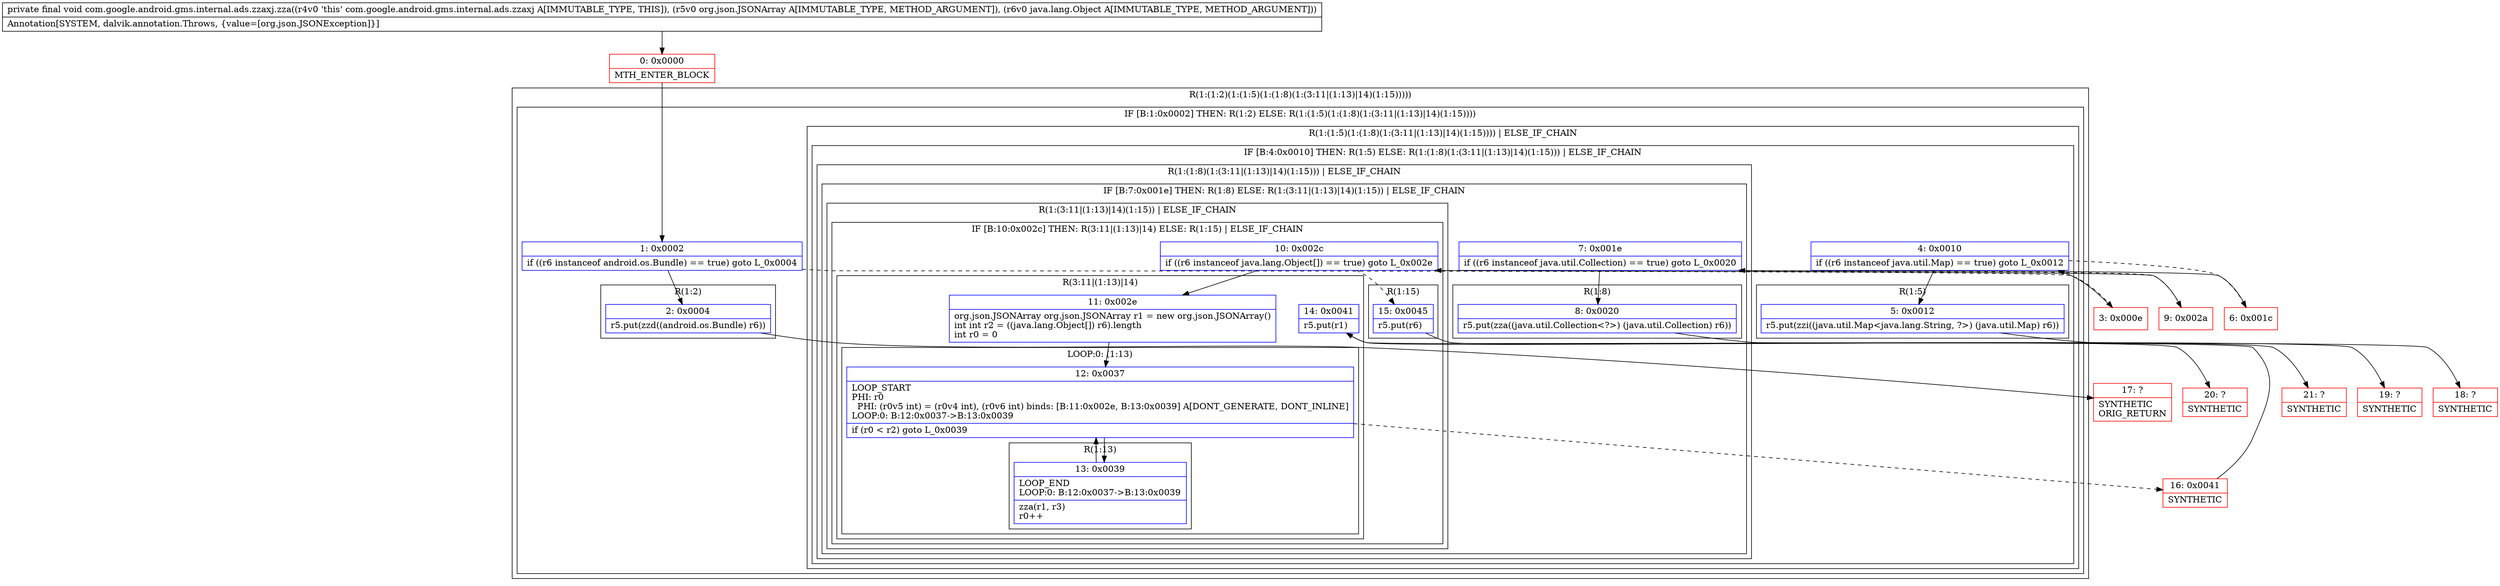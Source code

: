 digraph "CFG forcom.google.android.gms.internal.ads.zzaxj.zza(Lorg\/json\/JSONArray;Ljava\/lang\/Object;)V" {
subgraph cluster_Region_1184815921 {
label = "R(1:(1:2)(1:(1:5)(1:(1:8)(1:(3:11|(1:13)|14)(1:15)))))";
node [shape=record,color=blue];
subgraph cluster_IfRegion_607564799 {
label = "IF [B:1:0x0002] THEN: R(1:2) ELSE: R(1:(1:5)(1:(1:8)(1:(3:11|(1:13)|14)(1:15))))";
node [shape=record,color=blue];
Node_1 [shape=record,label="{1\:\ 0x0002|if ((r6 instanceof android.os.Bundle) == true) goto L_0x0004\l}"];
subgraph cluster_Region_34948211 {
label = "R(1:2)";
node [shape=record,color=blue];
Node_2 [shape=record,label="{2\:\ 0x0004|r5.put(zzd((android.os.Bundle) r6))\l}"];
}
subgraph cluster_Region_974242129 {
label = "R(1:(1:5)(1:(1:8)(1:(3:11|(1:13)|14)(1:15)))) | ELSE_IF_CHAIN\l";
node [shape=record,color=blue];
subgraph cluster_IfRegion_182895217 {
label = "IF [B:4:0x0010] THEN: R(1:5) ELSE: R(1:(1:8)(1:(3:11|(1:13)|14)(1:15))) | ELSE_IF_CHAIN\l";
node [shape=record,color=blue];
Node_4 [shape=record,label="{4\:\ 0x0010|if ((r6 instanceof java.util.Map) == true) goto L_0x0012\l}"];
subgraph cluster_Region_459153817 {
label = "R(1:5)";
node [shape=record,color=blue];
Node_5 [shape=record,label="{5\:\ 0x0012|r5.put(zzi((java.util.Map\<java.lang.String, ?\>) (java.util.Map) r6))\l}"];
}
subgraph cluster_Region_859883613 {
label = "R(1:(1:8)(1:(3:11|(1:13)|14)(1:15))) | ELSE_IF_CHAIN\l";
node [shape=record,color=blue];
subgraph cluster_IfRegion_124754989 {
label = "IF [B:7:0x001e] THEN: R(1:8) ELSE: R(1:(3:11|(1:13)|14)(1:15)) | ELSE_IF_CHAIN\l";
node [shape=record,color=blue];
Node_7 [shape=record,label="{7\:\ 0x001e|if ((r6 instanceof java.util.Collection) == true) goto L_0x0020\l}"];
subgraph cluster_Region_1000743931 {
label = "R(1:8)";
node [shape=record,color=blue];
Node_8 [shape=record,label="{8\:\ 0x0020|r5.put(zza((java.util.Collection\<?\>) (java.util.Collection) r6))\l}"];
}
subgraph cluster_Region_1360961535 {
label = "R(1:(3:11|(1:13)|14)(1:15)) | ELSE_IF_CHAIN\l";
node [shape=record,color=blue];
subgraph cluster_IfRegion_1680451489 {
label = "IF [B:10:0x002c] THEN: R(3:11|(1:13)|14) ELSE: R(1:15) | ELSE_IF_CHAIN\l";
node [shape=record,color=blue];
Node_10 [shape=record,label="{10\:\ 0x002c|if ((r6 instanceof java.lang.Object[]) == true) goto L_0x002e\l}"];
subgraph cluster_Region_1148753572 {
label = "R(3:11|(1:13)|14)";
node [shape=record,color=blue];
Node_11 [shape=record,label="{11\:\ 0x002e|org.json.JSONArray org.json.JSONArray r1 = new org.json.JSONArray()\lint int r2 = ((java.lang.Object[]) r6).length\lint r0 = 0\l}"];
subgraph cluster_LoopRegion_534561277 {
label = "LOOP:0: (1:13)";
node [shape=record,color=blue];
Node_12 [shape=record,label="{12\:\ 0x0037|LOOP_START\lPHI: r0 \l  PHI: (r0v5 int) = (r0v4 int), (r0v6 int) binds: [B:11:0x002e, B:13:0x0039] A[DONT_GENERATE, DONT_INLINE]\lLOOP:0: B:12:0x0037\-\>B:13:0x0039\l|if (r0 \< r2) goto L_0x0039\l}"];
subgraph cluster_Region_1328651946 {
label = "R(1:13)";
node [shape=record,color=blue];
Node_13 [shape=record,label="{13\:\ 0x0039|LOOP_END\lLOOP:0: B:12:0x0037\-\>B:13:0x0039\l|zza(r1, r3)\lr0++\l}"];
}
}
Node_14 [shape=record,label="{14\:\ 0x0041|r5.put(r1)\l}"];
}
subgraph cluster_Region_359632902 {
label = "R(1:15)";
node [shape=record,color=blue];
Node_15 [shape=record,label="{15\:\ 0x0045|r5.put(r6)\l}"];
}
}
}
}
}
}
}
}
}
Node_0 [shape=record,color=red,label="{0\:\ 0x0000|MTH_ENTER_BLOCK\l}"];
Node_3 [shape=record,color=red,label="{3\:\ 0x000e}"];
Node_6 [shape=record,color=red,label="{6\:\ 0x001c}"];
Node_9 [shape=record,color=red,label="{9\:\ 0x002a}"];
Node_16 [shape=record,color=red,label="{16\:\ 0x0041|SYNTHETIC\l}"];
Node_17 [shape=record,color=red,label="{17\:\ ?|SYNTHETIC\lORIG_RETURN\l}"];
Node_18 [shape=record,color=red,label="{18\:\ ?|SYNTHETIC\l}"];
Node_19 [shape=record,color=red,label="{19\:\ ?|SYNTHETIC\l}"];
Node_20 [shape=record,color=red,label="{20\:\ ?|SYNTHETIC\l}"];
Node_21 [shape=record,color=red,label="{21\:\ ?|SYNTHETIC\l}"];
MethodNode[shape=record,label="{private final void com.google.android.gms.internal.ads.zzaxj.zza((r4v0 'this' com.google.android.gms.internal.ads.zzaxj A[IMMUTABLE_TYPE, THIS]), (r5v0 org.json.JSONArray A[IMMUTABLE_TYPE, METHOD_ARGUMENT]), (r6v0 java.lang.Object A[IMMUTABLE_TYPE, METHOD_ARGUMENT]))  | Annotation[SYSTEM, dalvik.annotation.Throws, \{value=[org.json.JSONException]\}]\l}"];
MethodNode -> Node_0;
Node_1 -> Node_2;
Node_1 -> Node_3[style=dashed];
Node_2 -> Node_17;
Node_4 -> Node_5;
Node_4 -> Node_6[style=dashed];
Node_5 -> Node_18;
Node_7 -> Node_8;
Node_7 -> Node_9[style=dashed];
Node_8 -> Node_19;
Node_10 -> Node_11;
Node_10 -> Node_15[style=dashed];
Node_11 -> Node_12;
Node_12 -> Node_13;
Node_12 -> Node_16[style=dashed];
Node_13 -> Node_12;
Node_14 -> Node_20;
Node_15 -> Node_21;
Node_0 -> Node_1;
Node_3 -> Node_4;
Node_6 -> Node_7;
Node_9 -> Node_10;
Node_16 -> Node_14;
}

